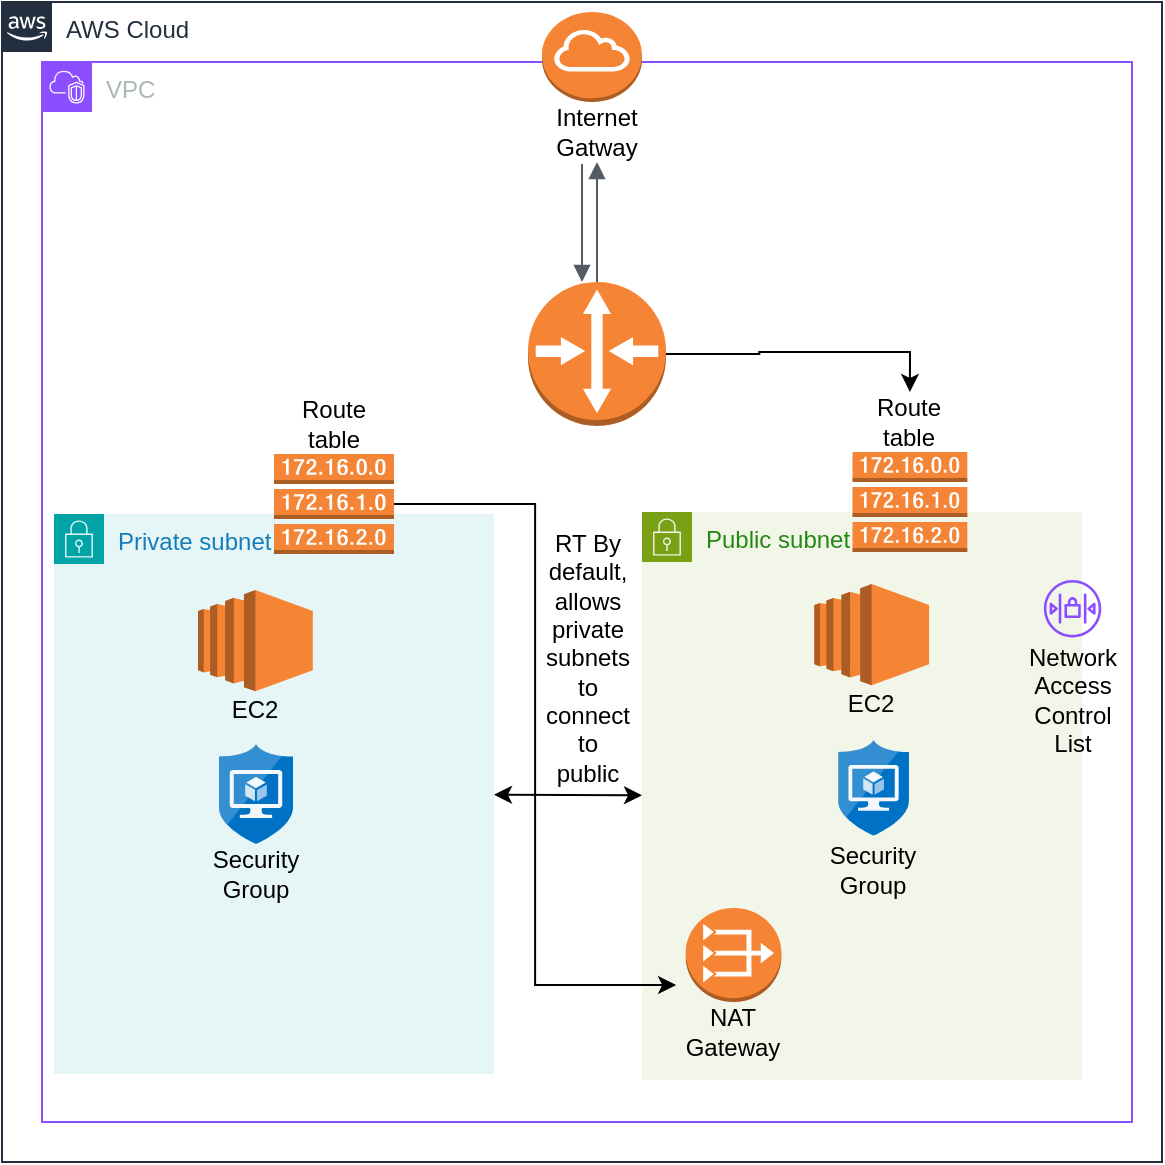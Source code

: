 <mxfile version="27.0.5">
  <diagram name="Page-1" id="p1Ie-_JFZXMNMnYkHp4R">
    <mxGraphModel dx="1580" dy="859" grid="1" gridSize="10" guides="1" tooltips="1" connect="1" arrows="1" fold="1" page="1" pageScale="1" pageWidth="827" pageHeight="1169" math="0" shadow="0">
      <root>
        <mxCell id="0" />
        <mxCell id="1" parent="0" />
        <mxCell id="gbOM13fpicvrM6ylRz6k-1" value="AWS Cloud" style="points=[[0,0],[0.25,0],[0.5,0],[0.75,0],[1,0],[1,0.25],[1,0.5],[1,0.75],[1,1],[0.75,1],[0.5,1],[0.25,1],[0,1],[0,0.75],[0,0.5],[0,0.25]];outlineConnect=0;gradientColor=none;html=1;whiteSpace=wrap;fontSize=12;fontStyle=0;container=1;pointerEvents=0;collapsible=0;recursiveResize=0;shape=mxgraph.aws4.group;grIcon=mxgraph.aws4.group_aws_cloud_alt;strokeColor=#232F3E;fillColor=none;verticalAlign=top;align=left;spacingLeft=30;fontColor=#232F3E;dashed=0;" vertex="1" parent="1">
          <mxGeometry x="160" y="150" width="580" height="580" as="geometry" />
        </mxCell>
        <mxCell id="gbOM13fpicvrM6ylRz6k-2" value="VPC" style="points=[[0,0],[0.25,0],[0.5,0],[0.75,0],[1,0],[1,0.25],[1,0.5],[1,0.75],[1,1],[0.75,1],[0.5,1],[0.25,1],[0,1],[0,0.75],[0,0.5],[0,0.25]];outlineConnect=0;gradientColor=none;html=1;whiteSpace=wrap;fontSize=12;fontStyle=0;container=1;pointerEvents=0;collapsible=0;recursiveResize=0;shape=mxgraph.aws4.group;grIcon=mxgraph.aws4.group_vpc2;strokeColor=#8C4FFF;fillColor=none;verticalAlign=top;align=left;spacingLeft=30;fontColor=#AAB7B8;dashed=0;" vertex="1" parent="gbOM13fpicvrM6ylRz6k-1">
          <mxGeometry x="20" y="30" width="545" height="530" as="geometry" />
        </mxCell>
        <mxCell id="gbOM13fpicvrM6ylRz6k-14" value="" style="group" vertex="1" connectable="0" parent="gbOM13fpicvrM6ylRz6k-2">
          <mxGeometry x="245" y="-25" width="65" height="75" as="geometry" />
        </mxCell>
        <mxCell id="gbOM13fpicvrM6ylRz6k-5" value="" style="outlineConnect=0;dashed=0;verticalLabelPosition=bottom;verticalAlign=top;align=center;html=1;shape=mxgraph.aws3.internet_gateway;fillColor=#F58534;gradientColor=none;" vertex="1" parent="gbOM13fpicvrM6ylRz6k-14">
          <mxGeometry x="5" width="50" height="45" as="geometry" />
        </mxCell>
        <mxCell id="gbOM13fpicvrM6ylRz6k-13" value="Internet Gatway" style="text;html=1;align=center;verticalAlign=middle;whiteSpace=wrap;rounded=0;" vertex="1" parent="gbOM13fpicvrM6ylRz6k-14">
          <mxGeometry y="45" width="65" height="30" as="geometry" />
        </mxCell>
        <mxCell id="gbOM13fpicvrM6ylRz6k-27" value="" style="edgeStyle=orthogonalEdgeStyle;rounded=0;orthogonalLoop=1;jettySize=auto;html=1;entryX=0.5;entryY=0;entryDx=0;entryDy=0;" edge="1" parent="gbOM13fpicvrM6ylRz6k-2" source="gbOM13fpicvrM6ylRz6k-42" target="gbOM13fpicvrM6ylRz6k-15">
          <mxGeometry relative="1" as="geometry">
            <mxPoint x="319.5" y="131" as="sourcePoint" />
          </mxGeometry>
        </mxCell>
        <mxCell id="gbOM13fpicvrM6ylRz6k-33" value="" style="edgeStyle=orthogonalEdgeStyle;html=1;endArrow=none;elbow=vertical;startArrow=block;startFill=1;strokeColor=#545B64;rounded=0;exitX=0.5;exitY=1;exitDx=0;exitDy=0;entryX=0.5;entryY=0;entryDx=0;entryDy=0;entryPerimeter=0;" edge="1" parent="gbOM13fpicvrM6ylRz6k-2" source="gbOM13fpicvrM6ylRz6k-13" target="gbOM13fpicvrM6ylRz6k-42">
          <mxGeometry width="100" relative="1" as="geometry">
            <mxPoint x="470" y="130" as="sourcePoint" />
            <mxPoint x="278.001" y="107.996" as="targetPoint" />
          </mxGeometry>
        </mxCell>
        <mxCell id="gbOM13fpicvrM6ylRz6k-42" value="" style="outlineConnect=0;dashed=0;verticalLabelPosition=bottom;verticalAlign=top;align=center;html=1;shape=mxgraph.aws3.router;fillColor=#F58534;gradientColor=none;" vertex="1" parent="gbOM13fpicvrM6ylRz6k-2">
          <mxGeometry x="243" y="110" width="69" height="72" as="geometry" />
        </mxCell>
        <mxCell id="gbOM13fpicvrM6ylRz6k-43" value="" style="endArrow=classic;startArrow=classic;html=1;rounded=0;" edge="1" parent="gbOM13fpicvrM6ylRz6k-2" source="gbOM13fpicvrM6ylRz6k-3" target="gbOM13fpicvrM6ylRz6k-4">
          <mxGeometry width="50" height="50" relative="1" as="geometry">
            <mxPoint x="490" y="320" as="sourcePoint" />
            <mxPoint x="540" y="270" as="targetPoint" />
          </mxGeometry>
        </mxCell>
        <mxCell id="gbOM13fpicvrM6ylRz6k-44" value="RT By default,&lt;div&gt;allows private subnets to connect&lt;/div&gt;&lt;div&gt;to&lt;/div&gt;&lt;div&gt;public&lt;/div&gt;" style="text;html=1;align=center;verticalAlign=middle;whiteSpace=wrap;rounded=0;" vertex="1" parent="gbOM13fpicvrM6ylRz6k-2">
          <mxGeometry x="248" y="270" width="50" height="55" as="geometry" />
        </mxCell>
        <mxCell id="gbOM13fpicvrM6ylRz6k-47" value="" style="group" vertex="1" connectable="0" parent="gbOM13fpicvrM6ylRz6k-2">
          <mxGeometry x="6" y="166" width="220" height="340" as="geometry" />
        </mxCell>
        <mxCell id="gbOM13fpicvrM6ylRz6k-3" value="Private subnet" style="points=[[0,0],[0.25,0],[0.5,0],[0.75,0],[1,0],[1,0.25],[1,0.5],[1,0.75],[1,1],[0.75,1],[0.5,1],[0.25,1],[0,1],[0,0.75],[0,0.5],[0,0.25]];outlineConnect=0;gradientColor=none;html=1;whiteSpace=wrap;fontSize=12;fontStyle=0;container=1;pointerEvents=0;collapsible=0;recursiveResize=0;shape=mxgraph.aws4.group;grIcon=mxgraph.aws4.group_security_group;grStroke=0;strokeColor=#00A4A6;fillColor=#E6F6F7;verticalAlign=top;align=left;spacingLeft=30;fontColor=#147EBA;dashed=0;" vertex="1" parent="gbOM13fpicvrM6ylRz6k-47">
          <mxGeometry y="60" width="220" height="280" as="geometry" />
        </mxCell>
        <mxCell id="gbOM13fpicvrM6ylRz6k-24" value="" style="group" vertex="1" connectable="0" parent="gbOM13fpicvrM6ylRz6k-3">
          <mxGeometry x="71" y="115" width="60" height="80" as="geometry" />
        </mxCell>
        <mxCell id="gbOM13fpicvrM6ylRz6k-7" value="" style="image;sketch=0;aspect=fixed;html=1;points=[];align=center;fontSize=12;image=img/lib/mscae/Application_Security_Groups.svg;" vertex="1" parent="gbOM13fpicvrM6ylRz6k-24">
          <mxGeometry x="11.5" width="37" height="50" as="geometry" />
        </mxCell>
        <mxCell id="gbOM13fpicvrM6ylRz6k-23" value="Security Group" style="text;html=1;align=center;verticalAlign=middle;whiteSpace=wrap;rounded=0;" vertex="1" parent="gbOM13fpicvrM6ylRz6k-24">
          <mxGeometry y="50" width="60" height="30" as="geometry" />
        </mxCell>
        <mxCell id="gbOM13fpicvrM6ylRz6k-19" value="" style="group;movable=1;resizable=1;rotatable=1;deletable=1;editable=1;locked=0;connectable=1;" vertex="1" connectable="0" parent="gbOM13fpicvrM6ylRz6k-47">
          <mxGeometry x="110" width="60" height="80" as="geometry" />
        </mxCell>
        <mxCell id="gbOM13fpicvrM6ylRz6k-10" value="" style="outlineConnect=0;dashed=0;verticalLabelPosition=bottom;verticalAlign=top;align=center;html=1;shape=mxgraph.aws3.route_table;fillColor=#F58536;gradientColor=none;" vertex="1" parent="gbOM13fpicvrM6ylRz6k-19">
          <mxGeometry y="30" width="60" height="50" as="geometry" />
        </mxCell>
        <mxCell id="gbOM13fpicvrM6ylRz6k-16" value="Route table" style="text;html=1;align=center;verticalAlign=middle;whiteSpace=wrap;rounded=0;" vertex="1" parent="gbOM13fpicvrM6ylRz6k-19">
          <mxGeometry width="60" height="30" as="geometry" />
        </mxCell>
        <mxCell id="gbOM13fpicvrM6ylRz6k-52" value="" style="group" vertex="1" connectable="0" parent="gbOM13fpicvrM6ylRz6k-47">
          <mxGeometry x="71.998" y="96" width="57.412" height="76" as="geometry" />
        </mxCell>
        <mxCell id="gbOM13fpicvrM6ylRz6k-53" value="" style="outlineConnect=0;dashed=0;verticalLabelPosition=bottom;verticalAlign=top;align=center;html=1;shape=mxgraph.aws3.ec2;fillColor=#F58534;gradientColor=none;" vertex="1" parent="gbOM13fpicvrM6ylRz6k-52">
          <mxGeometry y="2" width="57.412" height="50.667" as="geometry" />
        </mxCell>
        <mxCell id="gbOM13fpicvrM6ylRz6k-54" value="EC2" style="text;html=1;align=center;verticalAlign=middle;whiteSpace=wrap;rounded=0;" vertex="1" parent="gbOM13fpicvrM6ylRz6k-52">
          <mxGeometry y="48.857" width="57.412" height="27.143" as="geometry" />
        </mxCell>
        <mxCell id="gbOM13fpicvrM6ylRz6k-51" value="" style="group" vertex="1" connectable="0" parent="gbOM13fpicvrM6ylRz6k-2">
          <mxGeometry x="300" y="165" width="244" height="344" as="geometry" />
        </mxCell>
        <mxCell id="gbOM13fpicvrM6ylRz6k-4" value="Public subnet" style="points=[[0,0],[0.25,0],[0.5,0],[0.75,0],[1,0],[1,0.25],[1,0.5],[1,0.75],[1,1],[0.75,1],[0.5,1],[0.25,1],[0,1],[0,0.75],[0,0.5],[0,0.25]];outlineConnect=0;gradientColor=none;html=1;whiteSpace=wrap;fontSize=12;fontStyle=0;container=0;pointerEvents=0;collapsible=0;recursiveResize=0;shape=mxgraph.aws4.group;grIcon=mxgraph.aws4.group_security_group;grStroke=0;strokeColor=#7AA116;fillColor=#F2F6E8;verticalAlign=top;align=left;spacingLeft=30;fontColor=#248814;dashed=0;" vertex="1" parent="gbOM13fpicvrM6ylRz6k-51">
          <mxGeometry y="60" width="220.078" height="284" as="geometry" />
        </mxCell>
        <mxCell id="gbOM13fpicvrM6ylRz6k-18" value="" style="group" vertex="1" connectable="0" parent="gbOM13fpicvrM6ylRz6k-51">
          <mxGeometry x="105.255" width="57.412" height="80" as="geometry" />
        </mxCell>
        <mxCell id="gbOM13fpicvrM6ylRz6k-8" value="" style="outlineConnect=0;dashed=0;verticalLabelPosition=bottom;verticalAlign=top;align=center;html=1;shape=mxgraph.aws3.route_table;fillColor=#F58536;gradientColor=none;" vertex="1" parent="gbOM13fpicvrM6ylRz6k-18">
          <mxGeometry y="30" width="57.412" height="50" as="geometry" />
        </mxCell>
        <mxCell id="gbOM13fpicvrM6ylRz6k-15" value="Route table" style="text;html=1;align=center;verticalAlign=middle;whiteSpace=wrap;rounded=0;" vertex="1" parent="gbOM13fpicvrM6ylRz6k-18">
          <mxGeometry width="57.412" height="30" as="geometry" />
        </mxCell>
        <mxCell id="gbOM13fpicvrM6ylRz6k-20" value="" style="group;movable=1;resizable=1;rotatable=1;deletable=1;editable=1;locked=0;connectable=1;" vertex="1" connectable="0" parent="gbOM13fpicvrM6ylRz6k-51">
          <mxGeometry x="17.075" y="258" width="57.412" height="77" as="geometry" />
        </mxCell>
        <mxCell id="gbOM13fpicvrM6ylRz6k-41" value="" style="group;movable=0;resizable=0;rotatable=0;deletable=0;editable=0;locked=1;connectable=0;" vertex="1" connectable="0" parent="gbOM13fpicvrM6ylRz6k-20">
          <mxGeometry width="57.412" height="77" as="geometry" />
        </mxCell>
        <mxCell id="gbOM13fpicvrM6ylRz6k-11" value="" style="outlineConnect=0;dashed=0;verticalLabelPosition=bottom;verticalAlign=top;align=center;html=1;shape=mxgraph.aws3.vpc_nat_gateway;fillColor=#F58534;gradientColor=none;movable=0;resizable=0;rotatable=0;deletable=0;editable=0;locked=1;connectable=0;" vertex="1" parent="gbOM13fpicvrM6ylRz6k-41">
          <mxGeometry x="4.784" width="47.843" height="47" as="geometry" />
        </mxCell>
        <mxCell id="gbOM13fpicvrM6ylRz6k-17" value="NAT Gateway" style="text;html=1;align=center;verticalAlign=middle;whiteSpace=wrap;rounded=0;" vertex="1" parent="gbOM13fpicvrM6ylRz6k-41">
          <mxGeometry y="47" width="57.412" height="30" as="geometry" />
        </mxCell>
        <mxCell id="gbOM13fpicvrM6ylRz6k-25" value="" style="group" vertex="1" connectable="0" parent="gbOM13fpicvrM6ylRz6k-51">
          <mxGeometry x="87.075" y="174" width="57.412" height="80" as="geometry" />
        </mxCell>
        <mxCell id="gbOM13fpicvrM6ylRz6k-6" value="" style="image;sketch=0;aspect=fixed;html=1;points=[];align=center;fontSize=12;image=img/lib/mscae/Application_Security_Groups.svg;" vertex="1" parent="gbOM13fpicvrM6ylRz6k-25">
          <mxGeometry x="11.004" width="35.404" height="47.843" as="geometry" />
        </mxCell>
        <mxCell id="gbOM13fpicvrM6ylRz6k-22" value="Security Group" style="text;html=1;align=center;verticalAlign=middle;whiteSpace=wrap;rounded=0;" vertex="1" parent="gbOM13fpicvrM6ylRz6k-25">
          <mxGeometry y="50" width="57.412" height="30" as="geometry" />
        </mxCell>
        <mxCell id="gbOM13fpicvrM6ylRz6k-37" value="" style="group" vertex="1" connectable="0" parent="gbOM13fpicvrM6ylRz6k-51">
          <mxGeometry x="186.588" y="94" width="57.412" height="100" as="geometry" />
        </mxCell>
        <mxCell id="gbOM13fpicvrM6ylRz6k-35" value="" style="sketch=0;outlineConnect=0;fontColor=#232F3E;gradientColor=none;fillColor=#8C4FFF;strokeColor=none;dashed=0;verticalLabelPosition=bottom;verticalAlign=top;align=center;html=1;fontSize=12;fontStyle=0;aspect=fixed;pointerEvents=1;shape=mxgraph.aws4.network_access_control_list;" vertex="1" parent="gbOM13fpicvrM6ylRz6k-37">
          <mxGeometry x="14.353" width="28.706" height="28.706" as="geometry" />
        </mxCell>
        <mxCell id="gbOM13fpicvrM6ylRz6k-36" value="Network Access Control List" style="text;html=1;align=center;verticalAlign=middle;whiteSpace=wrap;rounded=0;" vertex="1" parent="gbOM13fpicvrM6ylRz6k-37">
          <mxGeometry y="20" width="57.412" height="80" as="geometry" />
        </mxCell>
        <mxCell id="gbOM13fpicvrM6ylRz6k-40" value="" style="group" vertex="1" connectable="0" parent="gbOM13fpicvrM6ylRz6k-51">
          <mxGeometry x="86.118" y="94" width="57.412" height="76" as="geometry" />
        </mxCell>
        <mxCell id="gbOM13fpicvrM6ylRz6k-38" value="" style="outlineConnect=0;dashed=0;verticalLabelPosition=bottom;verticalAlign=top;align=center;html=1;shape=mxgraph.aws3.ec2;fillColor=#F58534;gradientColor=none;" vertex="1" parent="gbOM13fpicvrM6ylRz6k-40">
          <mxGeometry y="2" width="57.412" height="50.667" as="geometry" />
        </mxCell>
        <mxCell id="gbOM13fpicvrM6ylRz6k-39" value="EC2" style="text;html=1;align=center;verticalAlign=middle;whiteSpace=wrap;rounded=0;" vertex="1" parent="gbOM13fpicvrM6ylRz6k-40">
          <mxGeometry y="48.857" width="57.412" height="27.143" as="geometry" />
        </mxCell>
        <mxCell id="gbOM13fpicvrM6ylRz6k-58" value="" style="edgeStyle=orthogonalEdgeStyle;rounded=0;orthogonalLoop=1;jettySize=auto;html=1;entryX=0;entryY=0.5;entryDx=0;entryDy=0;" edge="1" parent="gbOM13fpicvrM6ylRz6k-2" source="gbOM13fpicvrM6ylRz6k-10" target="gbOM13fpicvrM6ylRz6k-20">
          <mxGeometry relative="1" as="geometry" />
        </mxCell>
        <mxCell id="gbOM13fpicvrM6ylRz6k-30" value="" style="edgeStyle=orthogonalEdgeStyle;html=1;endArrow=none;elbow=vertical;startArrow=block;startFill=1;strokeColor=#545B64;rounded=0;" edge="1" parent="1">
          <mxGeometry width="100" relative="1" as="geometry">
            <mxPoint x="450" y="290" as="sourcePoint" />
            <mxPoint x="450" y="231" as="targetPoint" />
          </mxGeometry>
        </mxCell>
      </root>
    </mxGraphModel>
  </diagram>
</mxfile>
